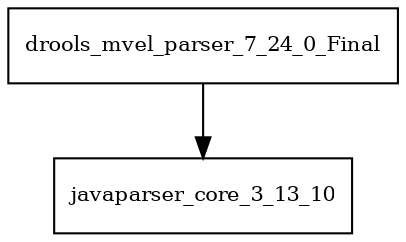 digraph drools_mvel_parser_7_24_0_Final_dependencies {
  node [shape = box, fontsize=10.0];
  drools_mvel_parser_7_24_0_Final -> javaparser_core_3_13_10;
}
